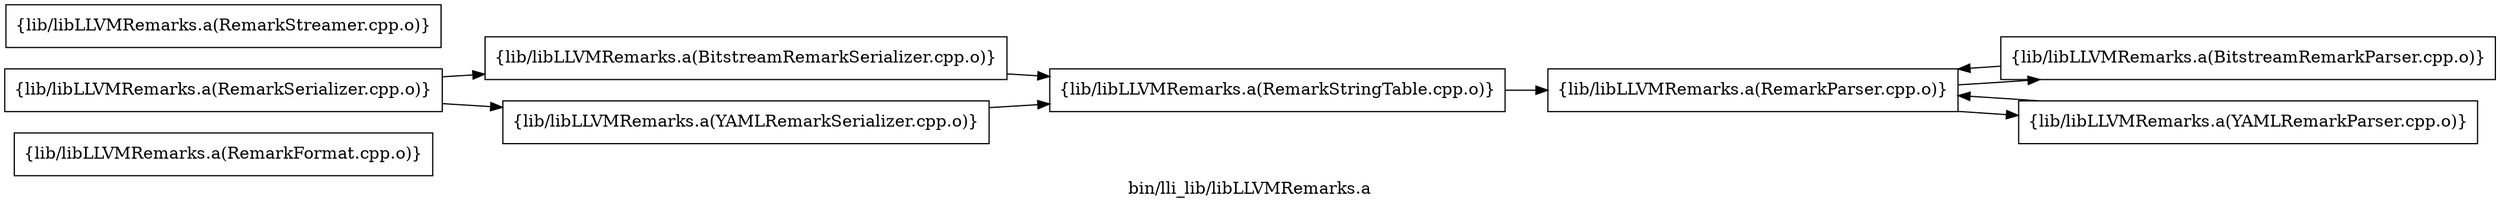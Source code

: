 digraph "bin/lli_lib/libLLVMRemarks.a" {
	label="bin/lli_lib/libLLVMRemarks.a";
	rankdir=LR;

	Node0x5559b34d3728 [shape=record,shape=box,group=0,label="{lib/libLLVMRemarks.a(RemarkFormat.cpp.o)}"];
	Node0x5559b34d3e08 [shape=record,shape=box,group=0,label="{lib/libLLVMRemarks.a(RemarkSerializer.cpp.o)}"];
	Node0x5559b34d3e08 -> Node0x5559b34d3278;
	Node0x5559b34d3e08 -> Node0x5559b34c81e8;
	Node0x5559b34c9138 [shape=record,shape=box,group=0,label="{lib/libLLVMRemarks.a(RemarkStreamer.cpp.o)}"];
	Node0x5559b34d3278 [shape=record,shape=box,group=0,label="{lib/libLLVMRemarks.a(BitstreamRemarkSerializer.cpp.o)}"];
	Node0x5559b34d3278 -> Node0x5559b34c8e68;
	Node0x5559b34c81e8 [shape=record,shape=box,group=0,label="{lib/libLLVMRemarks.a(YAMLRemarkSerializer.cpp.o)}"];
	Node0x5559b34c81e8 -> Node0x5559b34c8e68;
	Node0x5559b34c8e68 [shape=record,shape=box,group=0,label="{lib/libLLVMRemarks.a(RemarkStringTable.cpp.o)}"];
	Node0x5559b34c8e68 -> Node0x5559b34c9ef8;
	Node0x5559b34c9ef8 [shape=record,shape=box,group=0,label="{lib/libLLVMRemarks.a(RemarkParser.cpp.o)}"];
	Node0x5559b34c9ef8 -> Node0x5559b34c7d38;
	Node0x5559b34c9ef8 -> Node0x5559b34c7a18;
	Node0x5559b34c7d38 [shape=record,shape=box,group=0,label="{lib/libLLVMRemarks.a(BitstreamRemarkParser.cpp.o)}"];
	Node0x5559b34c7d38 -> Node0x5559b34c9ef8;
	Node0x5559b34c7a18 [shape=record,shape=box,group=0,label="{lib/libLLVMRemarks.a(YAMLRemarkParser.cpp.o)}"];
	Node0x5559b34c7a18 -> Node0x5559b34c9ef8;
}
